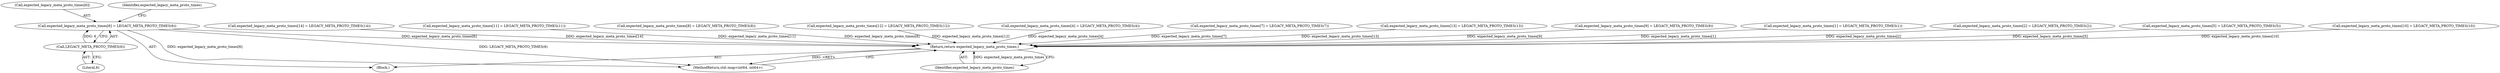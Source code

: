 digraph "1_Chrome_19190765882e272a6a2162c89acdb29110f7e3cf_26@array" {
"1000127" [label="(Call,expected_legacy_meta_proto_times[6] = LEGACY_META_PROTO_TIMES(6))"];
"1000131" [label="(Call,LEGACY_META_PROTO_TIMES(6))"];
"1000181" [label="(Return,return expected_legacy_meta_proto_times;)"];
"1000109" [label="(Call,expected_legacy_meta_proto_times[2] = LEGACY_META_PROTO_TIMES(2))"];
"1000121" [label="(Call,expected_legacy_meta_proto_times[5] = LEGACY_META_PROTO_TIMES(5))"];
"1000151" [label="(Call,expected_legacy_meta_proto_times[10] = LEGACY_META_PROTO_TIMES(10))"];
"1000101" [label="(Block,)"];
"1000127" [label="(Call,expected_legacy_meta_proto_times[6] = LEGACY_META_PROTO_TIMES(6))"];
"1000175" [label="(Call,expected_legacy_meta_proto_times[14] = LEGACY_META_PROTO_TIMES(14))"];
"1000157" [label="(Call,expected_legacy_meta_proto_times[11] = LEGACY_META_PROTO_TIMES(11))"];
"1000139" [label="(Call,expected_legacy_meta_proto_times[8] = LEGACY_META_PROTO_TIMES(8))"];
"1000182" [label="(Identifier,expected_legacy_meta_proto_times)"];
"1000163" [label="(Call,expected_legacy_meta_proto_times[12] = LEGACY_META_PROTO_TIMES(12))"];
"1000115" [label="(Call,expected_legacy_meta_proto_times[4] = LEGACY_META_PROTO_TIMES(4))"];
"1000131" [label="(Call,LEGACY_META_PROTO_TIMES(6))"];
"1000132" [label="(Literal,6)"];
"1000128" [label="(Call,expected_legacy_meta_proto_times[6])"];
"1000133" [label="(Call,expected_legacy_meta_proto_times[7] = LEGACY_META_PROTO_TIMES(7))"];
"1000183" [label="(MethodReturn,std::map<int64, int64>)"];
"1000169" [label="(Call,expected_legacy_meta_proto_times[13] = LEGACY_META_PROTO_TIMES(13))"];
"1000145" [label="(Call,expected_legacy_meta_proto_times[9] = LEGACY_META_PROTO_TIMES(9))"];
"1000103" [label="(Call,expected_legacy_meta_proto_times[1] = LEGACY_META_PROTO_TIMES(1))"];
"1000135" [label="(Identifier,expected_legacy_meta_proto_times)"];
"1000181" [label="(Return,return expected_legacy_meta_proto_times;)"];
"1000127" -> "1000101"  [label="AST: "];
"1000127" -> "1000131"  [label="CFG: "];
"1000128" -> "1000127"  [label="AST: "];
"1000131" -> "1000127"  [label="AST: "];
"1000135" -> "1000127"  [label="CFG: "];
"1000127" -> "1000183"  [label="DDG: expected_legacy_meta_proto_times[6]"];
"1000127" -> "1000183"  [label="DDG: LEGACY_META_PROTO_TIMES(6)"];
"1000131" -> "1000127"  [label="DDG: 6"];
"1000127" -> "1000181"  [label="DDG: expected_legacy_meta_proto_times[6]"];
"1000131" -> "1000132"  [label="CFG: "];
"1000132" -> "1000131"  [label="AST: "];
"1000181" -> "1000101"  [label="AST: "];
"1000181" -> "1000182"  [label="CFG: "];
"1000182" -> "1000181"  [label="AST: "];
"1000183" -> "1000181"  [label="CFG: "];
"1000181" -> "1000183"  [label="DDG: <RET>"];
"1000182" -> "1000181"  [label="DDG: expected_legacy_meta_proto_times"];
"1000163" -> "1000181"  [label="DDG: expected_legacy_meta_proto_times[12]"];
"1000103" -> "1000181"  [label="DDG: expected_legacy_meta_proto_times[1]"];
"1000175" -> "1000181"  [label="DDG: expected_legacy_meta_proto_times[14]"];
"1000109" -> "1000181"  [label="DDG: expected_legacy_meta_proto_times[2]"];
"1000121" -> "1000181"  [label="DDG: expected_legacy_meta_proto_times[5]"];
"1000169" -> "1000181"  [label="DDG: expected_legacy_meta_proto_times[13]"];
"1000145" -> "1000181"  [label="DDG: expected_legacy_meta_proto_times[9]"];
"1000115" -> "1000181"  [label="DDG: expected_legacy_meta_proto_times[4]"];
"1000139" -> "1000181"  [label="DDG: expected_legacy_meta_proto_times[8]"];
"1000151" -> "1000181"  [label="DDG: expected_legacy_meta_proto_times[10]"];
"1000157" -> "1000181"  [label="DDG: expected_legacy_meta_proto_times[11]"];
"1000133" -> "1000181"  [label="DDG: expected_legacy_meta_proto_times[7]"];
}
